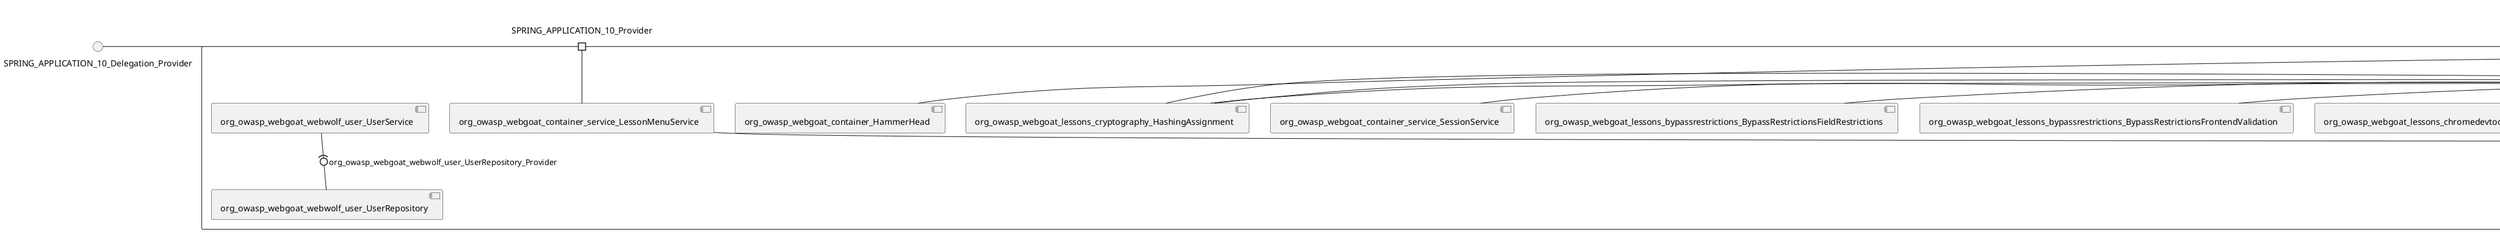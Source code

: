 @startuml
skinparam fixCircleLabelOverlapping true
skinparam componentStyle uml2
() SPRING_APPLICATION_10_Delegation_Provider
() SPRING_APPLICATION_11_Delegation_Provider
() SPRING_APPLICATION_2_Delegation_Provider
() SPRING_APPLICATION_3_Delegation_Provider
() SPRING_APPLICATION_4_Delegation_Provider
() SPRING_APPLICATION_5_Delegation_Provider
() SPRING_APPLICATION_6_Delegation_Provider
() SPRING_APPLICATION_7_Delegation_Provider
() SPRING_APPLICATION_8_Delegation_Provider
() SPRING_APPLICATION_9_Delegation_Provider
() SPRING_APPLICATION_BypassRestrictions_FieldRestrictions_POST_Delegation_Provider
() SPRING_APPLICATION_BypassRestrictions_frontendValidation_POST_Delegation_Provider
() SPRING_APPLICATION_ChromeDevTools_dummy_POST_Delegation_Provider
() SPRING_APPLICATION_ChromeDevTools_network_POST_Delegation_Provider
() SPRING_APPLICATION_CrossSiteScriptingStored_stored_xss_POST_Delegation_Provider
() SPRING_APPLICATION_CrossSiteScriptingStored_stored_xss_follow_up_POST_Delegation_Provider
() SPRING_APPLICATION_CrossSiteScripting_attack1_POST_Delegation_Provider
() SPRING_APPLICATION_CrossSiteScripting_attack3_POST_Delegation_Provider
() SPRING_APPLICATION_CrossSiteScripting_attack4_POST_Delegation_Provider
() SPRING_APPLICATION_CrossSiteScripting_attack5a_GET_Delegation_Provider
() SPRING_APPLICATION_CrossSiteScripting_attack6a_POST_Delegation_Provider
() SPRING_APPLICATION_CrossSiteScripting_dom_follow_up_POST_Delegation_Provider
() SPRING_APPLICATION_CrossSiteScripting_phone_home_xss_POST_Delegation_Provider
() SPRING_APPLICATION_CrossSiteScripting_quiz_GET_POST_Delegation_Provider
() SPRING_APPLICATION_Delegation_Provider
() SPRING_APPLICATION_GET_10_Delegation_Provider
() SPRING_APPLICATION_GET_11_Delegation_Provider
() SPRING_APPLICATION_GET_12_Delegation_Provider
() SPRING_APPLICATION_GET_13_Delegation_Provider
() SPRING_APPLICATION_GET_14_Delegation_Provider
() SPRING_APPLICATION_GET_2_Delegation_Provider
() SPRING_APPLICATION_GET_3_Delegation_Provider
() SPRING_APPLICATION_GET_4_Delegation_Provider
() SPRING_APPLICATION_GET_5_Delegation_Provider
() SPRING_APPLICATION_GET_6_Delegation_Provider
() SPRING_APPLICATION_GET_7_Delegation_Provider
() SPRING_APPLICATION_GET_8_Delegation_Provider
() SPRING_APPLICATION_GET_9_Delegation_Provider
() SPRING_APPLICATION_GET_Delegation_Provider
() SPRING_APPLICATION_HtmlTampering_task_POST_Delegation_Provider
() SPRING_APPLICATION_HttpBasics_attack1_POST_Delegation_Provider
() SPRING_APPLICATION_HttpBasics_attack2_POST_Delegation_Provider
() SPRING_APPLICATION_IDOR_diff_attributes_POST_Delegation_Provider
() SPRING_APPLICATION_IDOR_login_POST_Delegation_Provider
() SPRING_APPLICATION_IDOR_profile_alt_path_POST_Delegation_Provider
() SPRING_APPLICATION_InsecureDeserialization_task_POST_Delegation_Provider
() SPRING_APPLICATION_InsecureLogin_Delegation_Provider
() SPRING_APPLICATION_JWT_decode_POST_Delegation_Provider
() SPRING_APPLICATION_JWT_jku_Delegation_Provider
() SPRING_APPLICATION_JWT_kid_Delegation_Provider
() SPRING_APPLICATION_JWT_quiz_GET_POST_Delegation_Provider
() SPRING_APPLICATION_JWT_refresh_Delegation_Provider
() SPRING_APPLICATION_JWT_secret_POST_Delegation_Provider
() SPRING_APPLICATION_JWT_votings_Delegation_Provider
() SPRING_APPLICATION_LogSpoofing_log_bleeding_POST_Delegation_Provider
() SPRING_APPLICATION_LogSpoofing_log_spoofing_POST_Delegation_Provider
() SPRING_APPLICATION_POST_10_Delegation_Provider
() SPRING_APPLICATION_POST_11_Delegation_Provider
() SPRING_APPLICATION_POST_12_Delegation_Provider
() SPRING_APPLICATION_POST_13_Delegation_Provider
() SPRING_APPLICATION_POST_14_Delegation_Provider
() SPRING_APPLICATION_POST_15_Delegation_Provider
() SPRING_APPLICATION_POST_16_Delegation_Provider
() SPRING_APPLICATION_POST_17_Delegation_Provider
() SPRING_APPLICATION_POST_18_Delegation_Provider
() SPRING_APPLICATION_POST_2_Delegation_Provider
() SPRING_APPLICATION_POST_3_Delegation_Provider
() SPRING_APPLICATION_POST_4_Delegation_Provider
() SPRING_APPLICATION_POST_5_Delegation_Provider
() SPRING_APPLICATION_POST_6_Delegation_Provider
() SPRING_APPLICATION_POST_7_Delegation_Provider
() SPRING_APPLICATION_POST_8_Delegation_Provider
() SPRING_APPLICATION_POST_9_Delegation_Provider
() SPRING_APPLICATION_POST_Delegation_Provider
() SPRING_APPLICATION_PUT_Delegation_Provider
() SPRING_APPLICATION_PasswordReset_ForgotPassword_create_password_reset_link_POST_Delegation_Provider
() SPRING_APPLICATION_PasswordReset_SecurityQuestions_POST_Delegation_Provider
() SPRING_APPLICATION_PasswordReset_reset_Delegation_Provider
() SPRING_APPLICATION_PasswordReset_simple_mail_reset_POST_Delegation_Provider
() SPRING_APPLICATION_PathTraversal_profile_picture_GET_Delegation_Provider
() SPRING_APPLICATION_PathTraversal_profile_picture_fix_GET_Delegation_Provider
() SPRING_APPLICATION_PathTraversal_profile_upload_POST_Delegation_Provider
() SPRING_APPLICATION_PathTraversal_profile_upload_fix_POST_Delegation_Provider
() SPRING_APPLICATION_PathTraversal_profile_upload_remove_user_input_POST_Delegation_Provider
() SPRING_APPLICATION_PathTraversal_random_POST_Delegation_Provider
() SPRING_APPLICATION_PathTraversal_random_picture_GET_Delegation_Provider
() SPRING_APPLICATION_PathTraversal_zip_slip_Delegation_Provider
() SPRING_APPLICATION_SSRF_task1_POST_Delegation_Provider
() SPRING_APPLICATION_SSRF_task2_POST_Delegation_Provider
() SPRING_APPLICATION_SecurePasswords_assignment_POST_Delegation_Provider
() SPRING_APPLICATION_SqlInjectionAdvanced_attack6a_POST_Delegation_Provider
() SPRING_APPLICATION_SqlInjectionAdvanced_attack6b_POST_Delegation_Provider
() SPRING_APPLICATION_SqlInjectionAdvanced_challenge_Login_POST_Delegation_Provider
() SPRING_APPLICATION_SqlInjectionAdvanced_challenge_PUT_Delegation_Provider
() SPRING_APPLICATION_SqlInjectionAdvanced_quiz_GET_POST_Delegation_Provider
() SPRING_APPLICATION_SqlInjectionMitigations_attack10a_POST_Delegation_Provider
() SPRING_APPLICATION_SqlInjectionMitigations_attack10b_POST_Delegation_Provider
() SPRING_APPLICATION_SqlInjectionMitigations_attack12a_POST_Delegation_Provider
() SPRING_APPLICATION_SqlInjectionMitigations_servers_GET_Delegation_Provider
() SPRING_APPLICATION_SqlInjection_assignment5a_POST_Delegation_Provider
() SPRING_APPLICATION_SqlInjection_assignment5b_POST_Delegation_Provider
() SPRING_APPLICATION_SqlInjection_attack10_POST_Delegation_Provider
() SPRING_APPLICATION_SqlInjection_attack2_POST_Delegation_Provider
() SPRING_APPLICATION_SqlInjection_attack3_POST_Delegation_Provider
() SPRING_APPLICATION_SqlInjection_attack4_POST_Delegation_Provider
() SPRING_APPLICATION_SqlInjection_attack5_POST_Delegation_Provider
() SPRING_APPLICATION_SqlInjection_attack8_POST_Delegation_Provider
() SPRING_APPLICATION_SqlInjection_attack9_POST_Delegation_Provider
() SPRING_APPLICATION_SqlOnlyInputValidationOnKeywords_attack_POST_Delegation_Provider
() SPRING_APPLICATION_SqlOnlyInputValidation_attack_POST_Delegation_Provider
() SPRING_APPLICATION_VulnerableComponents_attack1_POST_Delegation_Provider
() SPRING_APPLICATION_WebWolf_GET_Delegation_Provider
() SPRING_APPLICATION_WebWolf_landing_Delegation_Provider
() SPRING_APPLICATION_WebWolf_mail_Delegation_Provider
() SPRING_APPLICATION_challenge_1_POST_Delegation_Provider
() SPRING_APPLICATION_challenge_5_POST_Delegation_Provider
() SPRING_APPLICATION_challenge_7_Delegation_Provider
() SPRING_APPLICATION_challenge_8_Delegation_Provider
() SPRING_APPLICATION_challenge_logo_Delegation_Provider
() SPRING_APPLICATION_cia_quiz_GET_POST_Delegation_Provider
() SPRING_APPLICATION_clientSideFiltering_attack1_POST_Delegation_Provider
() SPRING_APPLICATION_clientSideFiltering_challenge_store_coupons_GET_Delegation_Provider
() SPRING_APPLICATION_clientSideFiltering_getItForFree_POST_Delegation_Provider
() SPRING_APPLICATION_clientSideFiltering_salaries_GET_Delegation_Provider
() SPRING_APPLICATION_crypto_encoding_basic_auth_POST_Delegation_Provider
() SPRING_APPLICATION_crypto_encoding_xor_POST_Delegation_Provider
() SPRING_APPLICATION_crypto_hashing_POST_Delegation_Provider
() SPRING_APPLICATION_crypto_secure_defaults_POST_Delegation_Provider
() SPRING_APPLICATION_crypto_signing_verify_POST_Delegation_Provider
() SPRING_APPLICATION_csrf_feedback_message_POST_Delegation_Provider
() SPRING_APPLICATION_csrf_review_POST_Delegation_Provider
() SPRING_APPLICATION_files_GET_Delegation_Provider
() SPRING_APPLICATION_fileupload_POST_Delegation_Provider
() SPRING_APPLICATION_jwt_Delegation_Provider
() SPRING_APPLICATION_landing_Delegation_Provider
() SPRING_APPLICATION_lesson_template_Delegation_Provider
() SPRING_APPLICATION_login_oauth_mvc_GET_Delegation_Provider
() SPRING_APPLICATION_mail_DELETE_GET_POST_Delegation_Provider
() SPRING_APPLICATION_register_mvc_POST_Delegation_Provider
() SPRING_APPLICATION_registration_GET_Delegation_Provider
() SPRING_APPLICATION_requests_GET_Delegation_Provider
() SPRING_APPLICATION_scoreboard_data_GET_Delegation_Provider
() SPRING_APPLICATION_server_directory_GET_Delegation_Provider
() SPRING_APPLICATION_service_debug_labels_mvc_Delegation_Provider
() SPRING_APPLICATION_service_lessonoverview_mvc_GET_Delegation_Provider
() SPRING_APPLICATION_xxe_comments_GET_Delegation_Provider
rectangle System {
[org_owasp_webgoat_container_HammerHead] [[webgoat-webgoat.repository#_LOaveMpDEe-YgfZfaL48sA]]
[org_owasp_webgoat_container_WebWolfRedirect] [[webgoat-webgoat.repository#_LOaveMpDEe-YgfZfaL48sA]]
[org_owasp_webgoat_container_controller_StartLesson] [[webgoat-webgoat.repository#_LOaveMpDEe-YgfZfaL48sA]]
[org_owasp_webgoat_container_controller_Welcome] [[webgoat-webgoat.repository#_LOaveMpDEe-YgfZfaL48sA]]
[org_owasp_webgoat_container_i18n_PluginMessages_Provider] [[webgoat-webgoat.repository#_LOaveMpDEe-YgfZfaL48sA]]
[org_owasp_webgoat_container_report_ReportCardController] [[webgoat-webgoat.repository#_LOaveMpDEe-YgfZfaL48sA]]
[org_owasp_webgoat_container_service_EnvironmentService] [[webgoat-webgoat.repository#_LOaveMpDEe-YgfZfaL48sA]]
[org_owasp_webgoat_container_service_HintService] [[webgoat-webgoat.repository#_LOaveMpDEe-YgfZfaL48sA]]
[org_owasp_webgoat_container_service_LabelDebugService] [[webgoat-webgoat.repository#_LOaveMpDEe-YgfZfaL48sA]]
[org_owasp_webgoat_container_service_LabelService] [[webgoat-webgoat.repository#_LOaveMpDEe-YgfZfaL48sA]]
[org_owasp_webgoat_container_service_LessonInfoService] [[webgoat-webgoat.repository#_LOaveMpDEe-YgfZfaL48sA]]
[org_owasp_webgoat_container_service_LessonMenuService] [[webgoat-webgoat.repository#_LOaveMpDEe-YgfZfaL48sA]]
[org_owasp_webgoat_container_service_LessonProgressService] [[webgoat-webgoat.repository#_LOaveMpDEe-YgfZfaL48sA]]
[org_owasp_webgoat_container_service_RestartLessonService] [[webgoat-webgoat.repository#_LOaveMpDEe-YgfZfaL48sA]]
[org_owasp_webgoat_container_service_SessionService] [[webgoat-webgoat.repository#_LOaveMpDEe-YgfZfaL48sA]]
[org_owasp_webgoat_container_session_LessonSession_Provider] [[webgoat-webgoat.repository#_LOaveMpDEe-YgfZfaL48sA]]
[org_owasp_webgoat_container_users_RegistrationController] [[webgoat-webgoat.repository#_LOaveMpDEe-YgfZfaL48sA]]
[org_owasp_webgoat_container_users_Scoreboard] [[webgoat-webgoat.repository#_LOaveMpDEe-YgfZfaL48sA]]
[org_owasp_webgoat_container_users_UserProgressRepository] [[webgoat-webgoat.repository#_LOaveMpDEe-YgfZfaL48sA]]
[org_owasp_webgoat_container_users_UserRepository] [[webgoat-webgoat.repository#_LOaveMpDEe-YgfZfaL48sA]]
[org_owasp_webgoat_container_users_UserService] [[webgoat-webgoat.repository#_LOaveMpDEe-YgfZfaL48sA]]
[org_owasp_webgoat_lessons_authbypass_VerifyAccount] [[webgoat-webgoat.repository#_LOaveMpDEe-YgfZfaL48sA]]
[org_owasp_webgoat_lessons_bypassrestrictions_BypassRestrictionsFieldRestrictions] [[webgoat-webgoat.repository#_LOaveMpDEe-YgfZfaL48sA]]
[org_owasp_webgoat_lessons_bypassrestrictions_BypassRestrictionsFrontendValidation] [[webgoat-webgoat.repository#_LOaveMpDEe-YgfZfaL48sA]]
[org_owasp_webgoat_lessons_challenges_FlagController] [[webgoat-webgoat.repository#_LOaveMpDEe-YgfZfaL48sA]]
[org_owasp_webgoat_lessons_challenges_challenge1_Assignment1] [[webgoat-webgoat.repository#_LOaveMpDEe-YgfZfaL48sA]]
[org_owasp_webgoat_lessons_challenges_challenge1_ImageServlet] [[webgoat-webgoat.repository#_LOaveMpDEe-YgfZfaL48sA]]
[org_owasp_webgoat_lessons_challenges_challenge5_Assignment5] [[webgoat-webgoat.repository#_LOaveMpDEe-YgfZfaL48sA]]
[org_owasp_webgoat_lessons_challenges_challenge7_Assignment7] [[webgoat-webgoat.repository#_LOaveMpDEe-YgfZfaL48sA]]
[org_owasp_webgoat_lessons_challenges_challenge8_Assignment8] [[webgoat-webgoat.repository#_LOaveMpDEe-YgfZfaL48sA]]
[org_owasp_webgoat_lessons_chromedevtools_NetworkDummy] [[webgoat-webgoat.repository#_LOaveMpDEe-YgfZfaL48sA]]
[org_owasp_webgoat_lessons_chromedevtools_NetworkLesson] [[webgoat-webgoat.repository#_LOaveMpDEe-YgfZfaL48sA]]
[org_owasp_webgoat_lessons_cia_CIAQuiz] [[webgoat-webgoat.repository#_LOaveMpDEe-YgfZfaL48sA]]
[org_owasp_webgoat_lessons_clientsidefiltering_ClientSideFilteringAssignment] [[webgoat-webgoat.repository#_LOaveMpDEe-YgfZfaL48sA]]
[org_owasp_webgoat_lessons_clientsidefiltering_ClientSideFilteringFreeAssignment] [[webgoat-webgoat.repository#_LOaveMpDEe-YgfZfaL48sA]]
[org_owasp_webgoat_lessons_clientsidefiltering_Salaries] [[webgoat-webgoat.repository#_LOaveMpDEe-YgfZfaL48sA]]
[org_owasp_webgoat_lessons_clientsidefiltering_ShopEndpoint] [[webgoat-webgoat.repository#_LOaveMpDEe-YgfZfaL48sA]]
[org_owasp_webgoat_lessons_cryptography_EncodingAssignment] [[webgoat-webgoat.repository#_LOaveMpDEe-YgfZfaL48sA]]
[org_owasp_webgoat_lessons_cryptography_HashingAssignment] [[webgoat-webgoat.repository#_LOaveMpDEe-YgfZfaL48sA]]
[org_owasp_webgoat_lessons_cryptography_SecureDefaultsAssignment] [[webgoat-webgoat.repository#_LOaveMpDEe-YgfZfaL48sA]]
[org_owasp_webgoat_lessons_cryptography_SigningAssignment] [[webgoat-webgoat.repository#_LOaveMpDEe-YgfZfaL48sA]]
[org_owasp_webgoat_lessons_cryptography_XOREncodingAssignment] [[webgoat-webgoat.repository#_LOaveMpDEe-YgfZfaL48sA]]
[org_owasp_webgoat_lessons_csrf_CSRFConfirmFlag1] [[webgoat-webgoat.repository#_LOaveMpDEe-YgfZfaL48sA]]
[org_owasp_webgoat_lessons_csrf_CSRFFeedback] [[webgoat-webgoat.repository#_LOaveMpDEe-YgfZfaL48sA]]
[org_owasp_webgoat_lessons_csrf_CSRFGetFlag] [[webgoat-webgoat.repository#_LOaveMpDEe-YgfZfaL48sA]]
[org_owasp_webgoat_lessons_csrf_CSRFLogin] [[webgoat-webgoat.repository#_LOaveMpDEe-YgfZfaL48sA]]
[org_owasp_webgoat_lessons_csrf_ForgedReviews] [[webgoat-webgoat.repository#_LOaveMpDEe-YgfZfaL48sA]]
[org_owasp_webgoat_lessons_deserialization_InsecureDeserializationTask] [[webgoat-webgoat.repository#_LOaveMpDEe-YgfZfaL48sA]]
[org_owasp_webgoat_lessons_hijacksession_HijackSessionAssignment] [[webgoat-webgoat.repository#_LOaveMpDEe-YgfZfaL48sA]]
[org_owasp_webgoat_lessons_htmltampering_HtmlTamperingTask] [[webgoat-webgoat.repository#_LOaveMpDEe-YgfZfaL48sA]]
[org_owasp_webgoat_lessons_httpbasics_HttpBasicsLesson] [[webgoat-webgoat.repository#_LOaveMpDEe-YgfZfaL48sA]]
[org_owasp_webgoat_lessons_httpbasics_HttpBasicsQuiz] [[webgoat-webgoat.repository#_LOaveMpDEe-YgfZfaL48sA]]
[org_owasp_webgoat_lessons_httpproxies_HttpBasicsInterceptRequest] [[webgoat-webgoat.repository#_LOaveMpDEe-YgfZfaL48sA]]
[org_owasp_webgoat_lessons_idor_IDORDiffAttributes] [[webgoat-webgoat.repository#_LOaveMpDEe-YgfZfaL48sA]]
[org_owasp_webgoat_lessons_idor_IDOREditOtherProfile] [[webgoat-webgoat.repository#_LOaveMpDEe-YgfZfaL48sA]]
[org_owasp_webgoat_lessons_idor_IDORLogin] [[webgoat-webgoat.repository#_LOaveMpDEe-YgfZfaL48sA]]
[org_owasp_webgoat_lessons_idor_IDORViewOtherProfile] [[webgoat-webgoat.repository#_LOaveMpDEe-YgfZfaL48sA]]
[org_owasp_webgoat_lessons_idor_IDORViewOwnProfile] [[webgoat-webgoat.repository#_LOaveMpDEe-YgfZfaL48sA]]
[org_owasp_webgoat_lessons_idor_IDORViewOwnProfileAltUrl] [[webgoat-webgoat.repository#_LOaveMpDEe-YgfZfaL48sA]]
[org_owasp_webgoat_lessons_insecurelogin_InsecureLoginTask] [[webgoat-webgoat.repository#_LOaveMpDEe-YgfZfaL48sA]]
[org_owasp_webgoat_lessons_jwt_JWTDecodeEndpoint] [[webgoat-webgoat.repository#_LOaveMpDEe-YgfZfaL48sA]]
[org_owasp_webgoat_lessons_jwt_JWTQuiz] [[webgoat-webgoat.repository#_LOaveMpDEe-YgfZfaL48sA]]
[org_owasp_webgoat_lessons_jwt_JWTRefreshEndpoint] [[webgoat-webgoat.repository#_LOaveMpDEe-YgfZfaL48sA]]
[org_owasp_webgoat_lessons_jwt_JWTSecretKeyEndpoint] [[webgoat-webgoat.repository#_LOaveMpDEe-YgfZfaL48sA]]
[org_owasp_webgoat_lessons_jwt_JWTVotesEndpoint] [[webgoat-webgoat.repository#_LOaveMpDEe-YgfZfaL48sA]]
[org_owasp_webgoat_lessons_jwt_claimmisuse_JWTHeaderJKUEndpoint] [[webgoat-webgoat.repository#_LOaveMpDEe-YgfZfaL48sA]]
[org_owasp_webgoat_lessons_jwt_claimmisuse_JWTHeaderKIDEndpoint] [[webgoat-webgoat.repository#_LOaveMpDEe-YgfZfaL48sA]]
[org_owasp_webgoat_lessons_lessontemplate_SampleAttack] [[webgoat-webgoat.repository#_LOaveMpDEe-YgfZfaL48sA]]
[org_owasp_webgoat_lessons_logging_LogBleedingTask] [[webgoat-webgoat.repository#_LOaveMpDEe-YgfZfaL48sA]]
[org_owasp_webgoat_lessons_logging_LogSpoofingTask] [[webgoat-webgoat.repository#_LOaveMpDEe-YgfZfaL48sA]]
[org_owasp_webgoat_lessons_missingac_MissingFunctionACHiddenMenus] [[webgoat-webgoat.repository#_LOaveMpDEe-YgfZfaL48sA]]
[org_owasp_webgoat_lessons_missingac_MissingFunctionACUsers] [[webgoat-webgoat.repository#_LOaveMpDEe-YgfZfaL48sA]]
[org_owasp_webgoat_lessons_missingac_MissingFunctionACYourHash] [[webgoat-webgoat.repository#_LOaveMpDEe-YgfZfaL48sA]]
[org_owasp_webgoat_lessons_missingac_MissingFunctionACYourHashAdmin] [[webgoat-webgoat.repository#_LOaveMpDEe-YgfZfaL48sA]]
[org_owasp_webgoat_lessons_passwordreset_QuestionsAssignment] [[webgoat-webgoat.repository#_LOaveMpDEe-YgfZfaL48sA]]
[org_owasp_webgoat_lessons_passwordreset_ResetLinkAssignment] [[webgoat-webgoat.repository#_LOaveMpDEe-YgfZfaL48sA]]
[org_owasp_webgoat_lessons_passwordreset_ResetLinkAssignmentForgotPassword] [[webgoat-webgoat.repository#_LOaveMpDEe-YgfZfaL48sA]]
[org_owasp_webgoat_lessons_passwordreset_SecurityQuestionAssignment] [[webgoat-webgoat.repository#_LOaveMpDEe-YgfZfaL48sA]]
[org_owasp_webgoat_lessons_passwordreset_SimpleMailAssignment] [[webgoat-webgoat.repository#_LOaveMpDEe-YgfZfaL48sA]]
[org_owasp_webgoat_lessons_pathtraversal_ProfileUpload] [[webgoat-webgoat.repository#_LOaveMpDEe-YgfZfaL48sA]]
[org_owasp_webgoat_lessons_pathtraversal_ProfileUploadFix] [[webgoat-webgoat.repository#_LOaveMpDEe-YgfZfaL48sA]]
[org_owasp_webgoat_lessons_pathtraversal_ProfileUploadRemoveUserInput] [[webgoat-webgoat.repository#_LOaveMpDEe-YgfZfaL48sA]]
[org_owasp_webgoat_lessons_pathtraversal_ProfileUploadRetrieval] [[webgoat-webgoat.repository#_LOaveMpDEe-YgfZfaL48sA]]
[org_owasp_webgoat_lessons_pathtraversal_ProfileZipSlip] [[webgoat-webgoat.repository#_LOaveMpDEe-YgfZfaL48sA]]
[org_owasp_webgoat_lessons_securepasswords_SecurePasswordsAssignment] [[webgoat-webgoat.repository#_LOaveMpDEe-YgfZfaL48sA]]
[org_owasp_webgoat_lessons_spoofcookie_SpoofCookieAssignment] [[webgoat-webgoat.repository#_LOaveMpDEe-YgfZfaL48sA]]
[org_owasp_webgoat_lessons_sqlinjection_advanced_SqlInjectionChallenge] [[webgoat-webgoat.repository#_LOaveMpDEe-YgfZfaL48sA]]
[org_owasp_webgoat_lessons_sqlinjection_advanced_SqlInjectionChallengeLogin] [[webgoat-webgoat.repository#_LOaveMpDEe-YgfZfaL48sA]]
[org_owasp_webgoat_lessons_sqlinjection_advanced_SqlInjectionLesson6a] [[webgoat-webgoat.repository#_LOaveMpDEe-YgfZfaL48sA]]
[org_owasp_webgoat_lessons_sqlinjection_advanced_SqlInjectionLesson6b] [[webgoat-webgoat.repository#_LOaveMpDEe-YgfZfaL48sA]]
[org_owasp_webgoat_lessons_sqlinjection_advanced_SqlInjectionQuiz] [[webgoat-webgoat.repository#_LOaveMpDEe-YgfZfaL48sA]]
[org_owasp_webgoat_lessons_sqlinjection_introduction_SqlInjectionLesson10] [[webgoat-webgoat.repository#_LOaveMpDEe-YgfZfaL48sA]]
[org_owasp_webgoat_lessons_sqlinjection_introduction_SqlInjectionLesson2] [[webgoat-webgoat.repository#_LOaveMpDEe-YgfZfaL48sA]]
[org_owasp_webgoat_lessons_sqlinjection_introduction_SqlInjectionLesson3] [[webgoat-webgoat.repository#_LOaveMpDEe-YgfZfaL48sA]]
[org_owasp_webgoat_lessons_sqlinjection_introduction_SqlInjectionLesson4] [[webgoat-webgoat.repository#_LOaveMpDEe-YgfZfaL48sA]]
[org_owasp_webgoat_lessons_sqlinjection_introduction_SqlInjectionLesson5] [[webgoat-webgoat.repository#_LOaveMpDEe-YgfZfaL48sA]]
[org_owasp_webgoat_lessons_sqlinjection_introduction_SqlInjectionLesson5a] [[webgoat-webgoat.repository#_LOaveMpDEe-YgfZfaL48sA]]
[org_owasp_webgoat_lessons_sqlinjection_introduction_SqlInjectionLesson5b] [[webgoat-webgoat.repository#_LOaveMpDEe-YgfZfaL48sA]]
[org_owasp_webgoat_lessons_sqlinjection_introduction_SqlInjectionLesson8] [[webgoat-webgoat.repository#_LOaveMpDEe-YgfZfaL48sA]]
[org_owasp_webgoat_lessons_sqlinjection_introduction_SqlInjectionLesson9] [[webgoat-webgoat.repository#_LOaveMpDEe-YgfZfaL48sA]]
[org_owasp_webgoat_lessons_sqlinjection_mitigation_Servers] [[webgoat-webgoat.repository#_LOaveMpDEe-YgfZfaL48sA]]
[org_owasp_webgoat_lessons_sqlinjection_mitigation_SqlInjectionLesson10a] [[webgoat-webgoat.repository#_LOaveMpDEe-YgfZfaL48sA]]
[org_owasp_webgoat_lessons_sqlinjection_mitigation_SqlInjectionLesson10b] [[webgoat-webgoat.repository#_LOaveMpDEe-YgfZfaL48sA]]
[org_owasp_webgoat_lessons_sqlinjection_mitigation_SqlInjectionLesson13] [[webgoat-webgoat.repository#_LOaveMpDEe-YgfZfaL48sA]]
[org_owasp_webgoat_lessons_sqlinjection_mitigation_SqlOnlyInputValidation] [[webgoat-webgoat.repository#_LOaveMpDEe-YgfZfaL48sA]]
[org_owasp_webgoat_lessons_sqlinjection_mitigation_SqlOnlyInputValidationOnKeywords] [[webgoat-webgoat.repository#_LOaveMpDEe-YgfZfaL48sA]]
[org_owasp_webgoat_lessons_ssrf_SSRFTask1] [[webgoat-webgoat.repository#_LOaveMpDEe-YgfZfaL48sA]]
[org_owasp_webgoat_lessons_ssrf_SSRFTask2] [[webgoat-webgoat.repository#_LOaveMpDEe-YgfZfaL48sA]]
[org_owasp_webgoat_lessons_vulnerablecomponents_VulnerableComponentsLesson] [[webgoat-webgoat.repository#_LOaveMpDEe-YgfZfaL48sA]]
[org_owasp_webgoat_lessons_webwolfintroduction_LandingAssignment] [[webgoat-webgoat.repository#_LOaveMpDEe-YgfZfaL48sA]]
[org_owasp_webgoat_lessons_webwolfintroduction_MailAssignment] [[webgoat-webgoat.repository#_LOaveMpDEe-YgfZfaL48sA]]
[org_owasp_webgoat_lessons_xss_CrossSiteScriptingLesson1] [[webgoat-webgoat.repository#_LOaveMpDEe-YgfZfaL48sA]]
[org_owasp_webgoat_lessons_xss_CrossSiteScriptingLesson5a] [[webgoat-webgoat.repository#_LOaveMpDEe-YgfZfaL48sA]]
[org_owasp_webgoat_lessons_xss_CrossSiteScriptingLesson6a] [[webgoat-webgoat.repository#_LOaveMpDEe-YgfZfaL48sA]]
[org_owasp_webgoat_lessons_xss_CrossSiteScriptingQuiz] [[webgoat-webgoat.repository#_LOaveMpDEe-YgfZfaL48sA]]
[org_owasp_webgoat_lessons_xss_DOMCrossSiteScripting] [[webgoat-webgoat.repository#_LOaveMpDEe-YgfZfaL48sA]]
[org_owasp_webgoat_lessons_xss_DOMCrossSiteScriptingVerifier] [[webgoat-webgoat.repository#_LOaveMpDEe-YgfZfaL48sA]]
[org_owasp_webgoat_lessons_xss_mitigation_CrossSiteScriptingLesson3] [[webgoat-webgoat.repository#_LOaveMpDEe-YgfZfaL48sA]]
[org_owasp_webgoat_lessons_xss_mitigation_CrossSiteScriptingLesson4] [[webgoat-webgoat.repository#_LOaveMpDEe-YgfZfaL48sA]]
[org_owasp_webgoat_lessons_xss_stored_StoredCrossSiteScriptingVerifier] [[webgoat-webgoat.repository#_LOaveMpDEe-YgfZfaL48sA]]
[org_owasp_webgoat_lessons_xss_stored_StoredXssComments] [[webgoat-webgoat.repository#_LOaveMpDEe-YgfZfaL48sA]]
[org_owasp_webgoat_lessons_xxe_BlindSendFileAssignment] [[webgoat-webgoat.repository#_LOaveMpDEe-YgfZfaL48sA]]
[org_owasp_webgoat_lessons_xxe_CommentsEndpoint] [[webgoat-webgoat.repository#_LOaveMpDEe-YgfZfaL48sA]]
[org_owasp_webgoat_lessons_xxe_ContentTypeAssignment] [[webgoat-webgoat.repository#_LOaveMpDEe-YgfZfaL48sA]]
[org_owasp_webgoat_lessons_xxe_SimpleXXE] [[webgoat-webgoat.repository#_LOaveMpDEe-YgfZfaL48sA]]
[org_owasp_webgoat_webwolf_FileServer] [[webgoat-webgoat.repository#_LOaveMpDEe-YgfZfaL48sA]]
[org_owasp_webgoat_webwolf_jwt_JWTController] [[webgoat-webgoat.repository#_LOaveMpDEe-YgfZfaL48sA]]
[org_owasp_webgoat_webwolf_mailbox_MailboxController] [[webgoat-webgoat.repository#_LOaveMpDEe-YgfZfaL48sA]]
[org_owasp_webgoat_webwolf_mailbox_MailboxRepository] [[webgoat-webgoat.repository#_LOaveMpDEe-YgfZfaL48sA]]
[org_owasp_webgoat_webwolf_requests_LandingPage] [[webgoat-webgoat.repository#_LOaveMpDEe-YgfZfaL48sA]]
[org_owasp_webgoat_webwolf_requests_Requests] [[webgoat-webgoat.repository#_LOaveMpDEe-YgfZfaL48sA]]
[org_owasp_webgoat_webwolf_user_UserRepository] [[webgoat-webgoat.repository#_LOaveMpDEe-YgfZfaL48sA]]
[org_owasp_webgoat_webwolf_user_UserService] [[webgoat-webgoat.repository#_LOaveMpDEe-YgfZfaL48sA]]
port SPRING_APPLICATION_10_Provider
SPRING_APPLICATION_10_Delegation_Provider - SPRING_APPLICATION_10_Provider
SPRING_APPLICATION_10_Provider - [org_owasp_webgoat_container_service_LessonMenuService]
port SPRING_APPLICATION_11_Provider
SPRING_APPLICATION_11_Delegation_Provider - SPRING_APPLICATION_11_Provider
SPRING_APPLICATION_11_Provider - [org_owasp_webgoat_webwolf_FileServer]
port SPRING_APPLICATION_2_Provider
SPRING_APPLICATION_2_Delegation_Provider - SPRING_APPLICATION_2_Provider
SPRING_APPLICATION_2_Provider - [org_owasp_webgoat_lessons_cryptography_HashingAssignment]
port SPRING_APPLICATION_3_Provider
SPRING_APPLICATION_3_Delegation_Provider - SPRING_APPLICATION_3_Provider
SPRING_APPLICATION_3_Provider - [org_owasp_webgoat_lessons_jwt_JWTSecretKeyEndpoint]
port SPRING_APPLICATION_4_Provider
SPRING_APPLICATION_4_Delegation_Provider - SPRING_APPLICATION_4_Provider
SPRING_APPLICATION_4_Provider - [org_owasp_webgoat_lessons_cryptography_SigningAssignment]
port SPRING_APPLICATION_5_Provider
SPRING_APPLICATION_5_Delegation_Provider - SPRING_APPLICATION_5_Provider
SPRING_APPLICATION_5_Provider - [org_owasp_webgoat_lessons_xxe_SimpleXXE]
port SPRING_APPLICATION_6_Provider
SPRING_APPLICATION_6_Delegation_Provider - SPRING_APPLICATION_6_Provider
SPRING_APPLICATION_6_Provider - [org_owasp_webgoat_container_HammerHead]
port SPRING_APPLICATION_7_Provider
SPRING_APPLICATION_7_Delegation_Provider - SPRING_APPLICATION_7_Provider
SPRING_APPLICATION_7_Provider - [org_owasp_webgoat_container_service_LabelDebugService]
port SPRING_APPLICATION_8_Provider
SPRING_APPLICATION_8_Delegation_Provider - SPRING_APPLICATION_8_Provider
SPRING_APPLICATION_8_Provider - [org_owasp_webgoat_lessons_cryptography_HashingAssignment]
port SPRING_APPLICATION_9_Provider
SPRING_APPLICATION_9_Delegation_Provider - SPRING_APPLICATION_9_Provider
SPRING_APPLICATION_9_Provider - [org_owasp_webgoat_container_service_SessionService]
port SPRING_APPLICATION_BypassRestrictions_FieldRestrictions_POST_Provider
SPRING_APPLICATION_BypassRestrictions_FieldRestrictions_POST_Delegation_Provider - SPRING_APPLICATION_BypassRestrictions_FieldRestrictions_POST_Provider
SPRING_APPLICATION_BypassRestrictions_FieldRestrictions_POST_Provider - [org_owasp_webgoat_lessons_bypassrestrictions_BypassRestrictionsFieldRestrictions]
port SPRING_APPLICATION_BypassRestrictions_frontendValidation_POST_Provider
SPRING_APPLICATION_BypassRestrictions_frontendValidation_POST_Delegation_Provider - SPRING_APPLICATION_BypassRestrictions_frontendValidation_POST_Provider
SPRING_APPLICATION_BypassRestrictions_frontendValidation_POST_Provider - [org_owasp_webgoat_lessons_bypassrestrictions_BypassRestrictionsFrontendValidation]
port SPRING_APPLICATION_ChromeDevTools_dummy_POST_Provider
SPRING_APPLICATION_ChromeDevTools_dummy_POST_Delegation_Provider - SPRING_APPLICATION_ChromeDevTools_dummy_POST_Provider
SPRING_APPLICATION_ChromeDevTools_dummy_POST_Provider - [org_owasp_webgoat_lessons_chromedevtools_NetworkDummy]
port SPRING_APPLICATION_ChromeDevTools_network_POST_Provider
SPRING_APPLICATION_ChromeDevTools_network_POST_Delegation_Provider - SPRING_APPLICATION_ChromeDevTools_network_POST_Provider
SPRING_APPLICATION_ChromeDevTools_network_POST_Provider - [org_owasp_webgoat_lessons_chromedevtools_NetworkLesson]
port SPRING_APPLICATION_CrossSiteScriptingStored_stored_xss_POST_Provider
SPRING_APPLICATION_CrossSiteScriptingStored_stored_xss_POST_Delegation_Provider - SPRING_APPLICATION_CrossSiteScriptingStored_stored_xss_POST_Provider
SPRING_APPLICATION_CrossSiteScriptingStored_stored_xss_POST_Provider - [org_owasp_webgoat_lessons_xss_stored_StoredXssComments]
port SPRING_APPLICATION_CrossSiteScriptingStored_stored_xss_follow_up_POST_Provider
SPRING_APPLICATION_CrossSiteScriptingStored_stored_xss_follow_up_POST_Delegation_Provider - SPRING_APPLICATION_CrossSiteScriptingStored_stored_xss_follow_up_POST_Provider
SPRING_APPLICATION_CrossSiteScriptingStored_stored_xss_follow_up_POST_Provider - [org_owasp_webgoat_lessons_xss_stored_StoredCrossSiteScriptingVerifier]
port SPRING_APPLICATION_CrossSiteScripting_attack1_POST_Provider
SPRING_APPLICATION_CrossSiteScripting_attack1_POST_Delegation_Provider - SPRING_APPLICATION_CrossSiteScripting_attack1_POST_Provider
SPRING_APPLICATION_CrossSiteScripting_attack1_POST_Provider - [org_owasp_webgoat_lessons_xss_CrossSiteScriptingLesson1]
port SPRING_APPLICATION_CrossSiteScripting_attack3_POST_Provider
SPRING_APPLICATION_CrossSiteScripting_attack3_POST_Delegation_Provider - SPRING_APPLICATION_CrossSiteScripting_attack3_POST_Provider
SPRING_APPLICATION_CrossSiteScripting_attack3_POST_Provider - [org_owasp_webgoat_lessons_xss_mitigation_CrossSiteScriptingLesson3]
port SPRING_APPLICATION_CrossSiteScripting_attack4_POST_Provider
SPRING_APPLICATION_CrossSiteScripting_attack4_POST_Delegation_Provider - SPRING_APPLICATION_CrossSiteScripting_attack4_POST_Provider
SPRING_APPLICATION_CrossSiteScripting_attack4_POST_Provider - [org_owasp_webgoat_lessons_xss_mitigation_CrossSiteScriptingLesson4]
port SPRING_APPLICATION_CrossSiteScripting_attack5a_GET_Provider
SPRING_APPLICATION_CrossSiteScripting_attack5a_GET_Delegation_Provider - SPRING_APPLICATION_CrossSiteScripting_attack5a_GET_Provider
SPRING_APPLICATION_CrossSiteScripting_attack5a_GET_Provider - [org_owasp_webgoat_lessons_xss_CrossSiteScriptingLesson5a]
port SPRING_APPLICATION_CrossSiteScripting_attack6a_POST_Provider
SPRING_APPLICATION_CrossSiteScripting_attack6a_POST_Delegation_Provider - SPRING_APPLICATION_CrossSiteScripting_attack6a_POST_Provider
SPRING_APPLICATION_CrossSiteScripting_attack6a_POST_Provider - [org_owasp_webgoat_lessons_xss_CrossSiteScriptingLesson6a]
port SPRING_APPLICATION_CrossSiteScripting_dom_follow_up_POST_Provider
SPRING_APPLICATION_CrossSiteScripting_dom_follow_up_POST_Delegation_Provider - SPRING_APPLICATION_CrossSiteScripting_dom_follow_up_POST_Provider
SPRING_APPLICATION_CrossSiteScripting_dom_follow_up_POST_Provider - [org_owasp_webgoat_lessons_xss_DOMCrossSiteScriptingVerifier]
port SPRING_APPLICATION_CrossSiteScripting_phone_home_xss_POST_Provider
SPRING_APPLICATION_CrossSiteScripting_phone_home_xss_POST_Delegation_Provider - SPRING_APPLICATION_CrossSiteScripting_phone_home_xss_POST_Provider
SPRING_APPLICATION_CrossSiteScripting_phone_home_xss_POST_Provider - [org_owasp_webgoat_lessons_xss_DOMCrossSiteScripting]
port SPRING_APPLICATION_CrossSiteScripting_quiz_GET_POST_Provider
SPRING_APPLICATION_CrossSiteScripting_quiz_GET_POST_Delegation_Provider - SPRING_APPLICATION_CrossSiteScripting_quiz_GET_POST_Provider
SPRING_APPLICATION_CrossSiteScripting_quiz_GET_POST_Provider - [org_owasp_webgoat_lessons_xss_CrossSiteScriptingQuiz]
port SPRING_APPLICATION_Provider
SPRING_APPLICATION_Delegation_Provider - SPRING_APPLICATION_Provider
SPRING_APPLICATION_Provider - [org_owasp_webgoat_lessons_httpproxies_HttpBasicsInterceptRequest]
port SPRING_APPLICATION_GET_10_Provider
SPRING_APPLICATION_GET_10_Delegation_Provider - SPRING_APPLICATION_GET_10_Provider
SPRING_APPLICATION_GET_10_Provider - [org_owasp_webgoat_container_service_LessonInfoService]
port SPRING_APPLICATION_GET_11_Provider
SPRING_APPLICATION_GET_11_Delegation_Provider - SPRING_APPLICATION_GET_11_Provider
SPRING_APPLICATION_GET_11_Provider - [org_owasp_webgoat_lessons_spoofcookie_SpoofCookieAssignment]
port SPRING_APPLICATION_GET_12_Provider
SPRING_APPLICATION_GET_12_Delegation_Provider - SPRING_APPLICATION_GET_12_Provider
SPRING_APPLICATION_GET_12_Provider - [org_owasp_webgoat_lessons_csrf_ForgedReviews]
port SPRING_APPLICATION_GET_13_Provider
SPRING_APPLICATION_GET_13_Delegation_Provider - SPRING_APPLICATION_GET_13_Provider
SPRING_APPLICATION_GET_13_Provider - [org_owasp_webgoat_container_controller_StartLesson]
port SPRING_APPLICATION_GET_14_Provider
SPRING_APPLICATION_GET_14_Delegation_Provider - SPRING_APPLICATION_GET_14_Provider
SPRING_APPLICATION_GET_14_Provider - [org_owasp_webgoat_lessons_idor_IDORViewOtherProfile]
port SPRING_APPLICATION_GET_2_Provider
SPRING_APPLICATION_GET_2_Delegation_Provider - SPRING_APPLICATION_GET_2_Provider
SPRING_APPLICATION_GET_2_Provider - [org_owasp_webgoat_container_service_HintService]
port SPRING_APPLICATION_GET_3_Provider
SPRING_APPLICATION_GET_3_Delegation_Provider - SPRING_APPLICATION_GET_3_Provider
SPRING_APPLICATION_GET_3_Provider - [org_owasp_webgoat_container_service_RestartLessonService]
port SPRING_APPLICATION_GET_4_Provider
SPRING_APPLICATION_GET_4_Delegation_Provider - SPRING_APPLICATION_GET_4_Provider
SPRING_APPLICATION_GET_4_Provider - [org_owasp_webgoat_container_service_LabelService]
port SPRING_APPLICATION_GET_5_Provider
SPRING_APPLICATION_GET_5_Delegation_Provider - SPRING_APPLICATION_GET_5_Provider
SPRING_APPLICATION_GET_5_Provider - [org_owasp_webgoat_lessons_idor_IDORViewOwnProfile]
port SPRING_APPLICATION_GET_6_Provider
SPRING_APPLICATION_GET_6_Delegation_Provider - SPRING_APPLICATION_GET_6_Provider
SPRING_APPLICATION_GET_6_Provider - [org_owasp_webgoat_lessons_missingac_MissingFunctionACUsers]
port SPRING_APPLICATION_GET_7_Provider
SPRING_APPLICATION_GET_7_Delegation_Provider - SPRING_APPLICATION_GET_7_Provider
SPRING_APPLICATION_GET_7_Provider - [org_owasp_webgoat_container_report_ReportCardController]
port SPRING_APPLICATION_GET_8_Provider
SPRING_APPLICATION_GET_8_Delegation_Provider - SPRING_APPLICATION_GET_8_Provider
SPRING_APPLICATION_GET_8_Provider - [org_owasp_webgoat_lessons_xss_stored_StoredXssComments]
port SPRING_APPLICATION_GET_9_Provider
SPRING_APPLICATION_GET_9_Delegation_Provider - SPRING_APPLICATION_GET_9_Provider
SPRING_APPLICATION_GET_9_Provider - [org_owasp_webgoat_lessons_cryptography_EncodingAssignment]
port SPRING_APPLICATION_GET_Provider
SPRING_APPLICATION_GET_Delegation_Provider - SPRING_APPLICATION_GET_Provider
SPRING_APPLICATION_GET_Provider - [org_owasp_webgoat_container_controller_Welcome]
port SPRING_APPLICATION_HtmlTampering_task_POST_Provider
SPRING_APPLICATION_HtmlTampering_task_POST_Delegation_Provider - SPRING_APPLICATION_HtmlTampering_task_POST_Provider
SPRING_APPLICATION_HtmlTampering_task_POST_Provider - [org_owasp_webgoat_lessons_htmltampering_HtmlTamperingTask]
port SPRING_APPLICATION_HttpBasics_attack1_POST_Provider
SPRING_APPLICATION_HttpBasics_attack1_POST_Delegation_Provider - SPRING_APPLICATION_HttpBasics_attack1_POST_Provider
SPRING_APPLICATION_HttpBasics_attack1_POST_Provider - [org_owasp_webgoat_lessons_httpbasics_HttpBasicsLesson]
port SPRING_APPLICATION_HttpBasics_attack2_POST_Provider
SPRING_APPLICATION_HttpBasics_attack2_POST_Delegation_Provider - SPRING_APPLICATION_HttpBasics_attack2_POST_Provider
SPRING_APPLICATION_HttpBasics_attack2_POST_Provider - [org_owasp_webgoat_lessons_httpbasics_HttpBasicsQuiz]
port SPRING_APPLICATION_IDOR_diff_attributes_POST_Provider
SPRING_APPLICATION_IDOR_diff_attributes_POST_Delegation_Provider - SPRING_APPLICATION_IDOR_diff_attributes_POST_Provider
SPRING_APPLICATION_IDOR_diff_attributes_POST_Provider - [org_owasp_webgoat_lessons_idor_IDORDiffAttributes]
port SPRING_APPLICATION_IDOR_login_POST_Provider
SPRING_APPLICATION_IDOR_login_POST_Delegation_Provider - SPRING_APPLICATION_IDOR_login_POST_Provider
SPRING_APPLICATION_IDOR_login_POST_Provider - [org_owasp_webgoat_lessons_idor_IDORLogin]
port SPRING_APPLICATION_IDOR_profile_alt_path_POST_Provider
SPRING_APPLICATION_IDOR_profile_alt_path_POST_Delegation_Provider - SPRING_APPLICATION_IDOR_profile_alt_path_POST_Provider
SPRING_APPLICATION_IDOR_profile_alt_path_POST_Provider - [org_owasp_webgoat_lessons_idor_IDORViewOwnProfileAltUrl]
port SPRING_APPLICATION_InsecureDeserialization_task_POST_Provider
SPRING_APPLICATION_InsecureDeserialization_task_POST_Delegation_Provider - SPRING_APPLICATION_InsecureDeserialization_task_POST_Provider
SPRING_APPLICATION_InsecureDeserialization_task_POST_Provider - [org_owasp_webgoat_lessons_deserialization_InsecureDeserializationTask]
port SPRING_APPLICATION_InsecureLogin_Provider
SPRING_APPLICATION_InsecureLogin_Delegation_Provider - SPRING_APPLICATION_InsecureLogin_Provider
SPRING_APPLICATION_InsecureLogin_Provider - [org_owasp_webgoat_lessons_insecurelogin_InsecureLoginTask]
port SPRING_APPLICATION_JWT_decode_POST_Provider
SPRING_APPLICATION_JWT_decode_POST_Delegation_Provider - SPRING_APPLICATION_JWT_decode_POST_Provider
SPRING_APPLICATION_JWT_decode_POST_Provider - [org_owasp_webgoat_lessons_jwt_JWTDecodeEndpoint]
port SPRING_APPLICATION_JWT_jku_Provider
SPRING_APPLICATION_JWT_jku_Delegation_Provider - SPRING_APPLICATION_JWT_jku_Provider
SPRING_APPLICATION_JWT_jku_Provider - [org_owasp_webgoat_lessons_jwt_claimmisuse_JWTHeaderJKUEndpoint]
port SPRING_APPLICATION_JWT_kid_Provider
SPRING_APPLICATION_JWT_kid_Delegation_Provider - SPRING_APPLICATION_JWT_kid_Provider
SPRING_APPLICATION_JWT_kid_Provider - [org_owasp_webgoat_lessons_jwt_claimmisuse_JWTHeaderKIDEndpoint]
port SPRING_APPLICATION_JWT_quiz_GET_POST_Provider
SPRING_APPLICATION_JWT_quiz_GET_POST_Delegation_Provider - SPRING_APPLICATION_JWT_quiz_GET_POST_Provider
SPRING_APPLICATION_JWT_quiz_GET_POST_Provider - [org_owasp_webgoat_lessons_jwt_JWTQuiz]
port SPRING_APPLICATION_JWT_refresh_Provider
SPRING_APPLICATION_JWT_refresh_Delegation_Provider - SPRING_APPLICATION_JWT_refresh_Provider
SPRING_APPLICATION_JWT_refresh_Provider - [org_owasp_webgoat_lessons_jwt_JWTRefreshEndpoint]
port SPRING_APPLICATION_JWT_secret_POST_Provider
SPRING_APPLICATION_JWT_secret_POST_Delegation_Provider - SPRING_APPLICATION_JWT_secret_POST_Provider
SPRING_APPLICATION_JWT_secret_POST_Provider - [org_owasp_webgoat_lessons_jwt_JWTSecretKeyEndpoint]
port SPRING_APPLICATION_JWT_votings_Provider
SPRING_APPLICATION_JWT_votings_Delegation_Provider - SPRING_APPLICATION_JWT_votings_Provider
SPRING_APPLICATION_JWT_votings_Provider - [org_owasp_webgoat_lessons_jwt_JWTVotesEndpoint]
port SPRING_APPLICATION_LogSpoofing_log_bleeding_POST_Provider
SPRING_APPLICATION_LogSpoofing_log_bleeding_POST_Delegation_Provider - SPRING_APPLICATION_LogSpoofing_log_bleeding_POST_Provider
SPRING_APPLICATION_LogSpoofing_log_bleeding_POST_Provider - [org_owasp_webgoat_lessons_logging_LogBleedingTask]
port SPRING_APPLICATION_LogSpoofing_log_spoofing_POST_Provider
SPRING_APPLICATION_LogSpoofing_log_spoofing_POST_Delegation_Provider - SPRING_APPLICATION_LogSpoofing_log_spoofing_POST_Provider
SPRING_APPLICATION_LogSpoofing_log_spoofing_POST_Provider - [org_owasp_webgoat_lessons_logging_LogSpoofingTask]
port SPRING_APPLICATION_POST_10_Provider
SPRING_APPLICATION_POST_10_Delegation_Provider - SPRING_APPLICATION_POST_10_Provider
SPRING_APPLICATION_POST_10_Provider - [org_owasp_webgoat_lessons_missingac_MissingFunctionACUsers]
port SPRING_APPLICATION_POST_11_Provider
SPRING_APPLICATION_POST_11_Delegation_Provider - SPRING_APPLICATION_POST_11_Provider
SPRING_APPLICATION_POST_11_Provider - [org_owasp_webgoat_lessons_hijacksession_HijackSessionAssignment]
port SPRING_APPLICATION_POST_12_Provider
SPRING_APPLICATION_POST_12_Delegation_Provider - SPRING_APPLICATION_POST_12_Provider
SPRING_APPLICATION_POST_12_Provider - [org_owasp_webgoat_lessons_csrf_CSRFConfirmFlag1]
port SPRING_APPLICATION_POST_13_Provider
SPRING_APPLICATION_POST_13_Delegation_Provider - SPRING_APPLICATION_POST_13_Provider
SPRING_APPLICATION_POST_13_Provider - [org_owasp_webgoat_lessons_csrf_CSRFLogin]
port SPRING_APPLICATION_POST_14_Provider
SPRING_APPLICATION_POST_14_Delegation_Provider - SPRING_APPLICATION_POST_14_Provider
SPRING_APPLICATION_POST_14_Provider - [org_owasp_webgoat_lessons_missingac_MissingFunctionACYourHashAdmin]
port SPRING_APPLICATION_POST_15_Provider
SPRING_APPLICATION_POST_15_Delegation_Provider - SPRING_APPLICATION_POST_15_Provider
SPRING_APPLICATION_POST_15_Provider - [org_owasp_webgoat_lessons_passwordreset_QuestionsAssignment]
port SPRING_APPLICATION_POST_16_Provider
SPRING_APPLICATION_POST_16_Delegation_Provider - SPRING_APPLICATION_POST_16_Provider
SPRING_APPLICATION_POST_16_Provider - [org_owasp_webgoat_lessons_xxe_BlindSendFileAssignment]
port SPRING_APPLICATION_POST_17_Provider
SPRING_APPLICATION_POST_17_Delegation_Provider - SPRING_APPLICATION_POST_17_Provider
SPRING_APPLICATION_POST_17_Provider - [org_owasp_webgoat_lessons_chromedevtools_NetworkLesson]
port SPRING_APPLICATION_POST_18_Provider
SPRING_APPLICATION_POST_18_Delegation_Provider - SPRING_APPLICATION_POST_18_Provider
SPRING_APPLICATION_POST_18_Provider - [org_owasp_webgoat_lessons_missingac_MissingFunctionACHiddenMenus]
port SPRING_APPLICATION_POST_2_Provider
SPRING_APPLICATION_POST_2_Delegation_Provider - SPRING_APPLICATION_POST_2_Provider
SPRING_APPLICATION_POST_2_Provider - [org_owasp_webgoat_lessons_spoofcookie_SpoofCookieAssignment]
port SPRING_APPLICATION_POST_3_Provider
SPRING_APPLICATION_POST_3_Delegation_Provider - SPRING_APPLICATION_POST_3_Provider
SPRING_APPLICATION_POST_3_Provider - [org_owasp_webgoat_lessons_csrf_CSRFFeedback]
port SPRING_APPLICATION_POST_4_Provider
SPRING_APPLICATION_POST_4_Delegation_Provider - SPRING_APPLICATION_POST_4_Provider
SPRING_APPLICATION_POST_4_Provider - [org_owasp_webgoat_lessons_missingac_MissingFunctionACYourHash]
port SPRING_APPLICATION_POST_5_Provider
SPRING_APPLICATION_POST_5_Delegation_Provider - SPRING_APPLICATION_POST_5_Provider
SPRING_APPLICATION_POST_5_Provider - [org_owasp_webgoat_lessons_challenges_FlagController]
port SPRING_APPLICATION_POST_6_Provider
SPRING_APPLICATION_POST_6_Delegation_Provider - SPRING_APPLICATION_POST_6_Provider
SPRING_APPLICATION_POST_6_Provider - [org_owasp_webgoat_lessons_authbypass_VerifyAccount]
port SPRING_APPLICATION_POST_7_Provider
SPRING_APPLICATION_POST_7_Delegation_Provider - SPRING_APPLICATION_POST_7_Provider
SPRING_APPLICATION_POST_7_Provider - [org_owasp_webgoat_lessons_xxe_SimpleXXE]
port SPRING_APPLICATION_POST_8_Provider
SPRING_APPLICATION_POST_8_Delegation_Provider - SPRING_APPLICATION_POST_8_Provider
SPRING_APPLICATION_POST_8_Provider - [org_owasp_webgoat_lessons_csrf_CSRFGetFlag]
port SPRING_APPLICATION_POST_9_Provider
SPRING_APPLICATION_POST_9_Delegation_Provider - SPRING_APPLICATION_POST_9_Provider
SPRING_APPLICATION_POST_9_Provider - [org_owasp_webgoat_lessons_xxe_ContentTypeAssignment]
port SPRING_APPLICATION_POST_Provider
SPRING_APPLICATION_POST_Delegation_Provider - SPRING_APPLICATION_POST_Provider
SPRING_APPLICATION_POST_Provider - [org_owasp_webgoat_lessons_passwordreset_SimpleMailAssignment]
port SPRING_APPLICATION_PUT_Provider
SPRING_APPLICATION_PUT_Delegation_Provider - SPRING_APPLICATION_PUT_Provider
SPRING_APPLICATION_PUT_Provider - [org_owasp_webgoat_lessons_idor_IDOREditOtherProfile]
port SPRING_APPLICATION_PasswordReset_ForgotPassword_create_password_reset_link_POST_Provider
SPRING_APPLICATION_PasswordReset_ForgotPassword_create_password_reset_link_POST_Delegation_Provider - SPRING_APPLICATION_PasswordReset_ForgotPassword_create_password_reset_link_POST_Provider
SPRING_APPLICATION_PasswordReset_ForgotPassword_create_password_reset_link_POST_Provider - [org_owasp_webgoat_lessons_passwordreset_ResetLinkAssignmentForgotPassword]
port SPRING_APPLICATION_PasswordReset_SecurityQuestions_POST_Provider
SPRING_APPLICATION_PasswordReset_SecurityQuestions_POST_Delegation_Provider - SPRING_APPLICATION_PasswordReset_SecurityQuestions_POST_Provider
SPRING_APPLICATION_PasswordReset_SecurityQuestions_POST_Provider - [org_owasp_webgoat_lessons_passwordreset_SecurityQuestionAssignment]
port SPRING_APPLICATION_PasswordReset_reset_Provider
SPRING_APPLICATION_PasswordReset_reset_Delegation_Provider - SPRING_APPLICATION_PasswordReset_reset_Provider
SPRING_APPLICATION_PasswordReset_reset_Provider - [org_owasp_webgoat_lessons_passwordreset_ResetLinkAssignment]
port SPRING_APPLICATION_PasswordReset_simple_mail_reset_POST_Provider
SPRING_APPLICATION_PasswordReset_simple_mail_reset_POST_Delegation_Provider - SPRING_APPLICATION_PasswordReset_simple_mail_reset_POST_Provider
SPRING_APPLICATION_PasswordReset_simple_mail_reset_POST_Provider - [org_owasp_webgoat_lessons_passwordreset_SimpleMailAssignment]
port SPRING_APPLICATION_PathTraversal_profile_picture_GET_Provider
SPRING_APPLICATION_PathTraversal_profile_picture_GET_Delegation_Provider - SPRING_APPLICATION_PathTraversal_profile_picture_GET_Provider
SPRING_APPLICATION_PathTraversal_profile_picture_GET_Provider - [org_owasp_webgoat_lessons_pathtraversal_ProfileUpload]
port SPRING_APPLICATION_PathTraversal_profile_picture_fix_GET_Provider
SPRING_APPLICATION_PathTraversal_profile_picture_fix_GET_Delegation_Provider - SPRING_APPLICATION_PathTraversal_profile_picture_fix_GET_Provider
SPRING_APPLICATION_PathTraversal_profile_picture_fix_GET_Provider - [org_owasp_webgoat_lessons_pathtraversal_ProfileUploadFix]
port SPRING_APPLICATION_PathTraversal_profile_upload_POST_Provider
SPRING_APPLICATION_PathTraversal_profile_upload_POST_Delegation_Provider - SPRING_APPLICATION_PathTraversal_profile_upload_POST_Provider
SPRING_APPLICATION_PathTraversal_profile_upload_POST_Provider - [org_owasp_webgoat_lessons_pathtraversal_ProfileUpload]
port SPRING_APPLICATION_PathTraversal_profile_upload_fix_POST_Provider
SPRING_APPLICATION_PathTraversal_profile_upload_fix_POST_Delegation_Provider - SPRING_APPLICATION_PathTraversal_profile_upload_fix_POST_Provider
SPRING_APPLICATION_PathTraversal_profile_upload_fix_POST_Provider - [org_owasp_webgoat_lessons_pathtraversal_ProfileUploadFix]
port SPRING_APPLICATION_PathTraversal_profile_upload_remove_user_input_POST_Provider
SPRING_APPLICATION_PathTraversal_profile_upload_remove_user_input_POST_Delegation_Provider - SPRING_APPLICATION_PathTraversal_profile_upload_remove_user_input_POST_Provider
SPRING_APPLICATION_PathTraversal_profile_upload_remove_user_input_POST_Provider - [org_owasp_webgoat_lessons_pathtraversal_ProfileUploadRemoveUserInput]
port SPRING_APPLICATION_PathTraversal_random_POST_Provider
SPRING_APPLICATION_PathTraversal_random_POST_Delegation_Provider - SPRING_APPLICATION_PathTraversal_random_POST_Provider
SPRING_APPLICATION_PathTraversal_random_POST_Provider - [org_owasp_webgoat_lessons_pathtraversal_ProfileUploadRetrieval]
port SPRING_APPLICATION_PathTraversal_random_picture_GET_Provider
SPRING_APPLICATION_PathTraversal_random_picture_GET_Delegation_Provider - SPRING_APPLICATION_PathTraversal_random_picture_GET_Provider
SPRING_APPLICATION_PathTraversal_random_picture_GET_Provider - [org_owasp_webgoat_lessons_pathtraversal_ProfileUploadRetrieval]
port SPRING_APPLICATION_PathTraversal_zip_slip_Provider
SPRING_APPLICATION_PathTraversal_zip_slip_Delegation_Provider - SPRING_APPLICATION_PathTraversal_zip_slip_Provider
SPRING_APPLICATION_PathTraversal_zip_slip_Provider - [org_owasp_webgoat_lessons_pathtraversal_ProfileZipSlip]
port SPRING_APPLICATION_SSRF_task1_POST_Provider
SPRING_APPLICATION_SSRF_task1_POST_Delegation_Provider - SPRING_APPLICATION_SSRF_task1_POST_Provider
SPRING_APPLICATION_SSRF_task1_POST_Provider - [org_owasp_webgoat_lessons_ssrf_SSRFTask1]
port SPRING_APPLICATION_SSRF_task2_POST_Provider
SPRING_APPLICATION_SSRF_task2_POST_Delegation_Provider - SPRING_APPLICATION_SSRF_task2_POST_Provider
SPRING_APPLICATION_SSRF_task2_POST_Provider - [org_owasp_webgoat_lessons_ssrf_SSRFTask2]
port SPRING_APPLICATION_SecurePasswords_assignment_POST_Provider
SPRING_APPLICATION_SecurePasswords_assignment_POST_Delegation_Provider - SPRING_APPLICATION_SecurePasswords_assignment_POST_Provider
SPRING_APPLICATION_SecurePasswords_assignment_POST_Provider - [org_owasp_webgoat_lessons_securepasswords_SecurePasswordsAssignment]
port SPRING_APPLICATION_SqlInjectionAdvanced_attack6a_POST_Provider
SPRING_APPLICATION_SqlInjectionAdvanced_attack6a_POST_Delegation_Provider - SPRING_APPLICATION_SqlInjectionAdvanced_attack6a_POST_Provider
SPRING_APPLICATION_SqlInjectionAdvanced_attack6a_POST_Provider - [org_owasp_webgoat_lessons_sqlinjection_advanced_SqlInjectionLesson6a]
port SPRING_APPLICATION_SqlInjectionAdvanced_attack6b_POST_Provider
SPRING_APPLICATION_SqlInjectionAdvanced_attack6b_POST_Delegation_Provider - SPRING_APPLICATION_SqlInjectionAdvanced_attack6b_POST_Provider
SPRING_APPLICATION_SqlInjectionAdvanced_attack6b_POST_Provider - [org_owasp_webgoat_lessons_sqlinjection_advanced_SqlInjectionLesson6b]
port SPRING_APPLICATION_SqlInjectionAdvanced_challenge_Login_POST_Provider
SPRING_APPLICATION_SqlInjectionAdvanced_challenge_Login_POST_Delegation_Provider - SPRING_APPLICATION_SqlInjectionAdvanced_challenge_Login_POST_Provider
SPRING_APPLICATION_SqlInjectionAdvanced_challenge_Login_POST_Provider - [org_owasp_webgoat_lessons_sqlinjection_advanced_SqlInjectionChallengeLogin]
port SPRING_APPLICATION_SqlInjectionAdvanced_challenge_PUT_Provider
SPRING_APPLICATION_SqlInjectionAdvanced_challenge_PUT_Delegation_Provider - SPRING_APPLICATION_SqlInjectionAdvanced_challenge_PUT_Provider
SPRING_APPLICATION_SqlInjectionAdvanced_challenge_PUT_Provider - [org_owasp_webgoat_lessons_sqlinjection_advanced_SqlInjectionChallenge]
port SPRING_APPLICATION_SqlInjectionAdvanced_quiz_GET_POST_Provider
SPRING_APPLICATION_SqlInjectionAdvanced_quiz_GET_POST_Delegation_Provider - SPRING_APPLICATION_SqlInjectionAdvanced_quiz_GET_POST_Provider
SPRING_APPLICATION_SqlInjectionAdvanced_quiz_GET_POST_Provider - [org_owasp_webgoat_lessons_sqlinjection_advanced_SqlInjectionQuiz]
port SPRING_APPLICATION_SqlInjectionMitigations_attack10a_POST_Provider
SPRING_APPLICATION_SqlInjectionMitigations_attack10a_POST_Delegation_Provider - SPRING_APPLICATION_SqlInjectionMitigations_attack10a_POST_Provider
SPRING_APPLICATION_SqlInjectionMitigations_attack10a_POST_Provider - [org_owasp_webgoat_lessons_sqlinjection_mitigation_SqlInjectionLesson10a]
port SPRING_APPLICATION_SqlInjectionMitigations_attack10b_POST_Provider
SPRING_APPLICATION_SqlInjectionMitigations_attack10b_POST_Delegation_Provider - SPRING_APPLICATION_SqlInjectionMitigations_attack10b_POST_Provider
SPRING_APPLICATION_SqlInjectionMitigations_attack10b_POST_Provider - [org_owasp_webgoat_lessons_sqlinjection_mitigation_SqlInjectionLesson10b]
port SPRING_APPLICATION_SqlInjectionMitigations_attack12a_POST_Provider
SPRING_APPLICATION_SqlInjectionMitigations_attack12a_POST_Delegation_Provider - SPRING_APPLICATION_SqlInjectionMitigations_attack12a_POST_Provider
SPRING_APPLICATION_SqlInjectionMitigations_attack12a_POST_Provider - [org_owasp_webgoat_lessons_sqlinjection_mitigation_SqlInjectionLesson13]
port SPRING_APPLICATION_SqlInjectionMitigations_servers_GET_Provider
SPRING_APPLICATION_SqlInjectionMitigations_servers_GET_Delegation_Provider - SPRING_APPLICATION_SqlInjectionMitigations_servers_GET_Provider
SPRING_APPLICATION_SqlInjectionMitigations_servers_GET_Provider - [org_owasp_webgoat_lessons_sqlinjection_mitigation_Servers]
port SPRING_APPLICATION_SqlInjection_assignment5a_POST_Provider
SPRING_APPLICATION_SqlInjection_assignment5a_POST_Delegation_Provider - SPRING_APPLICATION_SqlInjection_assignment5a_POST_Provider
SPRING_APPLICATION_SqlInjection_assignment5a_POST_Provider - [org_owasp_webgoat_lessons_sqlinjection_introduction_SqlInjectionLesson5a]
port SPRING_APPLICATION_SqlInjection_assignment5b_POST_Provider
SPRING_APPLICATION_SqlInjection_assignment5b_POST_Delegation_Provider - SPRING_APPLICATION_SqlInjection_assignment5b_POST_Provider
SPRING_APPLICATION_SqlInjection_assignment5b_POST_Provider - [org_owasp_webgoat_lessons_sqlinjection_introduction_SqlInjectionLesson5b]
port SPRING_APPLICATION_SqlInjection_attack10_POST_Provider
SPRING_APPLICATION_SqlInjection_attack10_POST_Delegation_Provider - SPRING_APPLICATION_SqlInjection_attack10_POST_Provider
SPRING_APPLICATION_SqlInjection_attack10_POST_Provider - [org_owasp_webgoat_lessons_sqlinjection_introduction_SqlInjectionLesson10]
port SPRING_APPLICATION_SqlInjection_attack2_POST_Provider
SPRING_APPLICATION_SqlInjection_attack2_POST_Delegation_Provider - SPRING_APPLICATION_SqlInjection_attack2_POST_Provider
SPRING_APPLICATION_SqlInjection_attack2_POST_Provider - [org_owasp_webgoat_lessons_sqlinjection_introduction_SqlInjectionLesson2]
port SPRING_APPLICATION_SqlInjection_attack3_POST_Provider
SPRING_APPLICATION_SqlInjection_attack3_POST_Delegation_Provider - SPRING_APPLICATION_SqlInjection_attack3_POST_Provider
SPRING_APPLICATION_SqlInjection_attack3_POST_Provider - [org_owasp_webgoat_lessons_sqlinjection_introduction_SqlInjectionLesson3]
port SPRING_APPLICATION_SqlInjection_attack4_POST_Provider
SPRING_APPLICATION_SqlInjection_attack4_POST_Delegation_Provider - SPRING_APPLICATION_SqlInjection_attack4_POST_Provider
SPRING_APPLICATION_SqlInjection_attack4_POST_Provider - [org_owasp_webgoat_lessons_sqlinjection_introduction_SqlInjectionLesson4]
port SPRING_APPLICATION_SqlInjection_attack5_POST_Provider
SPRING_APPLICATION_SqlInjection_attack5_POST_Delegation_Provider - SPRING_APPLICATION_SqlInjection_attack5_POST_Provider
SPRING_APPLICATION_SqlInjection_attack5_POST_Provider - [org_owasp_webgoat_lessons_sqlinjection_introduction_SqlInjectionLesson5]
port SPRING_APPLICATION_SqlInjection_attack8_POST_Provider
SPRING_APPLICATION_SqlInjection_attack8_POST_Delegation_Provider - SPRING_APPLICATION_SqlInjection_attack8_POST_Provider
SPRING_APPLICATION_SqlInjection_attack8_POST_Provider - [org_owasp_webgoat_lessons_sqlinjection_introduction_SqlInjectionLesson8]
port SPRING_APPLICATION_SqlInjection_attack9_POST_Provider
SPRING_APPLICATION_SqlInjection_attack9_POST_Delegation_Provider - SPRING_APPLICATION_SqlInjection_attack9_POST_Provider
SPRING_APPLICATION_SqlInjection_attack9_POST_Provider - [org_owasp_webgoat_lessons_sqlinjection_introduction_SqlInjectionLesson9]
port SPRING_APPLICATION_SqlOnlyInputValidationOnKeywords_attack_POST_Provider
SPRING_APPLICATION_SqlOnlyInputValidationOnKeywords_attack_POST_Delegation_Provider - SPRING_APPLICATION_SqlOnlyInputValidationOnKeywords_attack_POST_Provider
SPRING_APPLICATION_SqlOnlyInputValidationOnKeywords_attack_POST_Provider - [org_owasp_webgoat_lessons_sqlinjection_mitigation_SqlOnlyInputValidationOnKeywords]
port SPRING_APPLICATION_SqlOnlyInputValidation_attack_POST_Provider
SPRING_APPLICATION_SqlOnlyInputValidation_attack_POST_Delegation_Provider - SPRING_APPLICATION_SqlOnlyInputValidation_attack_POST_Provider
SPRING_APPLICATION_SqlOnlyInputValidation_attack_POST_Provider - [org_owasp_webgoat_lessons_sqlinjection_mitigation_SqlOnlyInputValidation]
port SPRING_APPLICATION_VulnerableComponents_attack1_POST_Provider
SPRING_APPLICATION_VulnerableComponents_attack1_POST_Delegation_Provider - SPRING_APPLICATION_VulnerableComponents_attack1_POST_Provider
SPRING_APPLICATION_VulnerableComponents_attack1_POST_Provider - [org_owasp_webgoat_lessons_vulnerablecomponents_VulnerableComponentsLesson]
port SPRING_APPLICATION_WebWolf_GET_Provider
SPRING_APPLICATION_WebWolf_GET_Delegation_Provider - SPRING_APPLICATION_WebWolf_GET_Provider
SPRING_APPLICATION_WebWolf_GET_Provider - [org_owasp_webgoat_container_WebWolfRedirect]
port SPRING_APPLICATION_WebWolf_landing_Provider
SPRING_APPLICATION_WebWolf_landing_Delegation_Provider - SPRING_APPLICATION_WebWolf_landing_Provider
SPRING_APPLICATION_WebWolf_landing_Provider - [org_owasp_webgoat_lessons_webwolfintroduction_LandingAssignment]
port SPRING_APPLICATION_WebWolf_mail_Provider
SPRING_APPLICATION_WebWolf_mail_Delegation_Provider - SPRING_APPLICATION_WebWolf_mail_Provider
SPRING_APPLICATION_WebWolf_mail_Provider - [org_owasp_webgoat_lessons_webwolfintroduction_MailAssignment]
port SPRING_APPLICATION_challenge_1_POST_Provider
SPRING_APPLICATION_challenge_1_POST_Delegation_Provider - SPRING_APPLICATION_challenge_1_POST_Provider
SPRING_APPLICATION_challenge_1_POST_Provider - [org_owasp_webgoat_lessons_challenges_challenge1_Assignment1]
port SPRING_APPLICATION_challenge_5_POST_Provider
SPRING_APPLICATION_challenge_5_POST_Delegation_Provider - SPRING_APPLICATION_challenge_5_POST_Provider
SPRING_APPLICATION_challenge_5_POST_Provider - [org_owasp_webgoat_lessons_challenges_challenge5_Assignment5]
port SPRING_APPLICATION_challenge_7_Provider
SPRING_APPLICATION_challenge_7_Delegation_Provider - SPRING_APPLICATION_challenge_7_Provider
SPRING_APPLICATION_challenge_7_Provider - [org_owasp_webgoat_lessons_challenges_challenge7_Assignment7]
port SPRING_APPLICATION_challenge_8_Provider
SPRING_APPLICATION_challenge_8_Delegation_Provider - SPRING_APPLICATION_challenge_8_Provider
SPRING_APPLICATION_challenge_8_Provider - [org_owasp_webgoat_lessons_challenges_challenge8_Assignment8]
port SPRING_APPLICATION_challenge_logo_Provider
SPRING_APPLICATION_challenge_logo_Delegation_Provider - SPRING_APPLICATION_challenge_logo_Provider
SPRING_APPLICATION_challenge_logo_Provider - [org_owasp_webgoat_lessons_challenges_challenge1_ImageServlet]
port SPRING_APPLICATION_cia_quiz_GET_POST_Provider
SPRING_APPLICATION_cia_quiz_GET_POST_Delegation_Provider - SPRING_APPLICATION_cia_quiz_GET_POST_Provider
SPRING_APPLICATION_cia_quiz_GET_POST_Provider - [org_owasp_webgoat_lessons_cia_CIAQuiz]
port SPRING_APPLICATION_clientSideFiltering_attack1_POST_Provider
SPRING_APPLICATION_clientSideFiltering_attack1_POST_Delegation_Provider - SPRING_APPLICATION_clientSideFiltering_attack1_POST_Provider
SPRING_APPLICATION_clientSideFiltering_attack1_POST_Provider - [org_owasp_webgoat_lessons_clientsidefiltering_ClientSideFilteringAssignment]
port SPRING_APPLICATION_clientSideFiltering_challenge_store_coupons_GET_Provider
SPRING_APPLICATION_clientSideFiltering_challenge_store_coupons_GET_Delegation_Provider - SPRING_APPLICATION_clientSideFiltering_challenge_store_coupons_GET_Provider
SPRING_APPLICATION_clientSideFiltering_challenge_store_coupons_GET_Provider - [org_owasp_webgoat_lessons_clientsidefiltering_ShopEndpoint]
port SPRING_APPLICATION_clientSideFiltering_getItForFree_POST_Provider
SPRING_APPLICATION_clientSideFiltering_getItForFree_POST_Delegation_Provider - SPRING_APPLICATION_clientSideFiltering_getItForFree_POST_Provider
SPRING_APPLICATION_clientSideFiltering_getItForFree_POST_Provider - [org_owasp_webgoat_lessons_clientsidefiltering_ClientSideFilteringFreeAssignment]
port SPRING_APPLICATION_clientSideFiltering_salaries_GET_Provider
SPRING_APPLICATION_clientSideFiltering_salaries_GET_Delegation_Provider - SPRING_APPLICATION_clientSideFiltering_salaries_GET_Provider
SPRING_APPLICATION_clientSideFiltering_salaries_GET_Provider - [org_owasp_webgoat_lessons_clientsidefiltering_Salaries]
port SPRING_APPLICATION_crypto_encoding_basic_auth_POST_Provider
SPRING_APPLICATION_crypto_encoding_basic_auth_POST_Delegation_Provider - SPRING_APPLICATION_crypto_encoding_basic_auth_POST_Provider
SPRING_APPLICATION_crypto_encoding_basic_auth_POST_Provider - [org_owasp_webgoat_lessons_cryptography_EncodingAssignment]
port SPRING_APPLICATION_crypto_encoding_xor_POST_Provider
SPRING_APPLICATION_crypto_encoding_xor_POST_Delegation_Provider - SPRING_APPLICATION_crypto_encoding_xor_POST_Provider
SPRING_APPLICATION_crypto_encoding_xor_POST_Provider - [org_owasp_webgoat_lessons_cryptography_XOREncodingAssignment]
port SPRING_APPLICATION_crypto_hashing_POST_Provider
SPRING_APPLICATION_crypto_hashing_POST_Delegation_Provider - SPRING_APPLICATION_crypto_hashing_POST_Provider
SPRING_APPLICATION_crypto_hashing_POST_Provider - [org_owasp_webgoat_lessons_cryptography_HashingAssignment]
port SPRING_APPLICATION_crypto_secure_defaults_POST_Provider
SPRING_APPLICATION_crypto_secure_defaults_POST_Delegation_Provider - SPRING_APPLICATION_crypto_secure_defaults_POST_Provider
SPRING_APPLICATION_crypto_secure_defaults_POST_Provider - [org_owasp_webgoat_lessons_cryptography_SecureDefaultsAssignment]
port SPRING_APPLICATION_crypto_signing_verify_POST_Provider
SPRING_APPLICATION_crypto_signing_verify_POST_Delegation_Provider - SPRING_APPLICATION_crypto_signing_verify_POST_Provider
SPRING_APPLICATION_crypto_signing_verify_POST_Provider - [org_owasp_webgoat_lessons_cryptography_SigningAssignment]
port SPRING_APPLICATION_csrf_feedback_message_POST_Provider
SPRING_APPLICATION_csrf_feedback_message_POST_Delegation_Provider - SPRING_APPLICATION_csrf_feedback_message_POST_Provider
SPRING_APPLICATION_csrf_feedback_message_POST_Provider - [org_owasp_webgoat_lessons_csrf_CSRFFeedback]
port SPRING_APPLICATION_csrf_review_POST_Provider
SPRING_APPLICATION_csrf_review_POST_Delegation_Provider - SPRING_APPLICATION_csrf_review_POST_Provider
SPRING_APPLICATION_csrf_review_POST_Provider - [org_owasp_webgoat_lessons_csrf_ForgedReviews]
port SPRING_APPLICATION_files_GET_Provider
SPRING_APPLICATION_files_GET_Delegation_Provider - SPRING_APPLICATION_files_GET_Provider
SPRING_APPLICATION_files_GET_Provider - [org_owasp_webgoat_webwolf_FileServer]
port SPRING_APPLICATION_fileupload_POST_Provider
SPRING_APPLICATION_fileupload_POST_Delegation_Provider - SPRING_APPLICATION_fileupload_POST_Provider
SPRING_APPLICATION_fileupload_POST_Provider - [org_owasp_webgoat_webwolf_FileServer]
port SPRING_APPLICATION_jwt_Provider
SPRING_APPLICATION_jwt_Delegation_Provider - SPRING_APPLICATION_jwt_Provider
SPRING_APPLICATION_jwt_Provider - [org_owasp_webgoat_webwolf_jwt_JWTController]
port SPRING_APPLICATION_landing_Provider
SPRING_APPLICATION_landing_Delegation_Provider - SPRING_APPLICATION_landing_Provider
SPRING_APPLICATION_landing_Provider - [org_owasp_webgoat_webwolf_requests_LandingPage]
port SPRING_APPLICATION_lesson_template_Provider
SPRING_APPLICATION_lesson_template_Delegation_Provider - SPRING_APPLICATION_lesson_template_Provider
SPRING_APPLICATION_lesson_template_Provider - [org_owasp_webgoat_lessons_lessontemplate_SampleAttack]
port SPRING_APPLICATION_login_oauth_mvc_GET_Provider
SPRING_APPLICATION_login_oauth_mvc_GET_Delegation_Provider - SPRING_APPLICATION_login_oauth_mvc_GET_Provider
SPRING_APPLICATION_login_oauth_mvc_GET_Provider - [org_owasp_webgoat_container_users_RegistrationController]
port SPRING_APPLICATION_mail_DELETE_GET_POST_Provider
SPRING_APPLICATION_mail_DELETE_GET_POST_Delegation_Provider - SPRING_APPLICATION_mail_DELETE_GET_POST_Provider
SPRING_APPLICATION_mail_DELETE_GET_POST_Provider - [org_owasp_webgoat_webwolf_mailbox_MailboxController]
port SPRING_APPLICATION_register_mvc_POST_Provider
SPRING_APPLICATION_register_mvc_POST_Delegation_Provider - SPRING_APPLICATION_register_mvc_POST_Provider
SPRING_APPLICATION_register_mvc_POST_Provider - [org_owasp_webgoat_container_users_RegistrationController]
port SPRING_APPLICATION_registration_GET_Provider
SPRING_APPLICATION_registration_GET_Delegation_Provider - SPRING_APPLICATION_registration_GET_Provider
SPRING_APPLICATION_registration_GET_Provider - [org_owasp_webgoat_container_users_RegistrationController]
port SPRING_APPLICATION_requests_GET_Provider
SPRING_APPLICATION_requests_GET_Delegation_Provider - SPRING_APPLICATION_requests_GET_Provider
SPRING_APPLICATION_requests_GET_Provider - [org_owasp_webgoat_webwolf_requests_Requests]
port SPRING_APPLICATION_scoreboard_data_GET_Provider
SPRING_APPLICATION_scoreboard_data_GET_Delegation_Provider - SPRING_APPLICATION_scoreboard_data_GET_Provider
SPRING_APPLICATION_scoreboard_data_GET_Provider - [org_owasp_webgoat_container_users_Scoreboard]
port SPRING_APPLICATION_server_directory_GET_Provider
SPRING_APPLICATION_server_directory_GET_Delegation_Provider - SPRING_APPLICATION_server_directory_GET_Provider
SPRING_APPLICATION_server_directory_GET_Provider - [org_owasp_webgoat_container_service_EnvironmentService]
port SPRING_APPLICATION_service_debug_labels_mvc_Provider
SPRING_APPLICATION_service_debug_labels_mvc_Delegation_Provider - SPRING_APPLICATION_service_debug_labels_mvc_Provider
SPRING_APPLICATION_service_debug_labels_mvc_Provider - [org_owasp_webgoat_container_service_LabelDebugService]
port SPRING_APPLICATION_service_lessonoverview_mvc_GET_Provider
SPRING_APPLICATION_service_lessonoverview_mvc_GET_Delegation_Provider - SPRING_APPLICATION_service_lessonoverview_mvc_GET_Provider
SPRING_APPLICATION_service_lessonoverview_mvc_GET_Provider - [org_owasp_webgoat_container_service_LessonProgressService]
port SPRING_APPLICATION_xxe_comments_GET_Provider
SPRING_APPLICATION_xxe_comments_GET_Delegation_Provider - SPRING_APPLICATION_xxe_comments_GET_Provider
SPRING_APPLICATION_xxe_comments_GET_Provider - [org_owasp_webgoat_lessons_xxe_CommentsEndpoint]
[org_owasp_webgoat_lessons_csrf_CSRFGetFlag] -(0- [org_owasp_webgoat_container_i18n_PluginMessages_Provider] : org_owasp_webgoat_container_i18n_PluginMessages_Provider
[org_owasp_webgoat_lessons_csrf_CSRFGetFlag] -(0- [org_owasp_webgoat_container_session_LessonSession_Provider] : org_owasp_webgoat_container_session_LessonSession_Provider
[org_owasp_webgoat_container_service_RestartLessonService] -(0- [org_owasp_webgoat_container_users_UserProgressRepository] : org_owasp_webgoat_container_users_UserProgressRepository_Provider
[org_owasp_webgoat_container_service_LessonMenuService] -(0- [org_owasp_webgoat_container_users_UserProgressRepository] : org_owasp_webgoat_container_users_UserProgressRepository_Provider
[org_owasp_webgoat_container_report_ReportCardController] -(0- [org_owasp_webgoat_container_users_UserProgressRepository] : org_owasp_webgoat_container_users_UserProgressRepository_Provider
[org_owasp_webgoat_container_users_UserService] -(0- [org_owasp_webgoat_container_users_UserProgressRepository] : org_owasp_webgoat_container_users_UserProgressRepository_Provider
[org_owasp_webgoat_container_service_LessonProgressService] -(0- [org_owasp_webgoat_container_users_UserProgressRepository] : org_owasp_webgoat_container_users_UserProgressRepository_Provider
[org_owasp_webgoat_container_users_Scoreboard] -(0- [org_owasp_webgoat_container_users_UserProgressRepository] : org_owasp_webgoat_container_users_UserProgressRepository_Provider
[org_owasp_webgoat_container_users_UserService] -(0- [org_owasp_webgoat_container_users_UserRepository] : org_owasp_webgoat_container_users_UserRepository_Provider
[org_owasp_webgoat_container_users_Scoreboard] -(0- [org_owasp_webgoat_container_users_UserRepository] : org_owasp_webgoat_container_users_UserRepository_Provider
[org_owasp_webgoat_webwolf_mailbox_MailboxController] -(0- [org_owasp_webgoat_webwolf_mailbox_MailboxRepository] : org_owasp_webgoat_webwolf_mailbox_MailboxRepository_Provider
[org_owasp_webgoat_webwolf_user_UserService] -(0- [org_owasp_webgoat_webwolf_user_UserRepository] : org_owasp_webgoat_webwolf_user_UserRepository_Provider
}

@enduml
